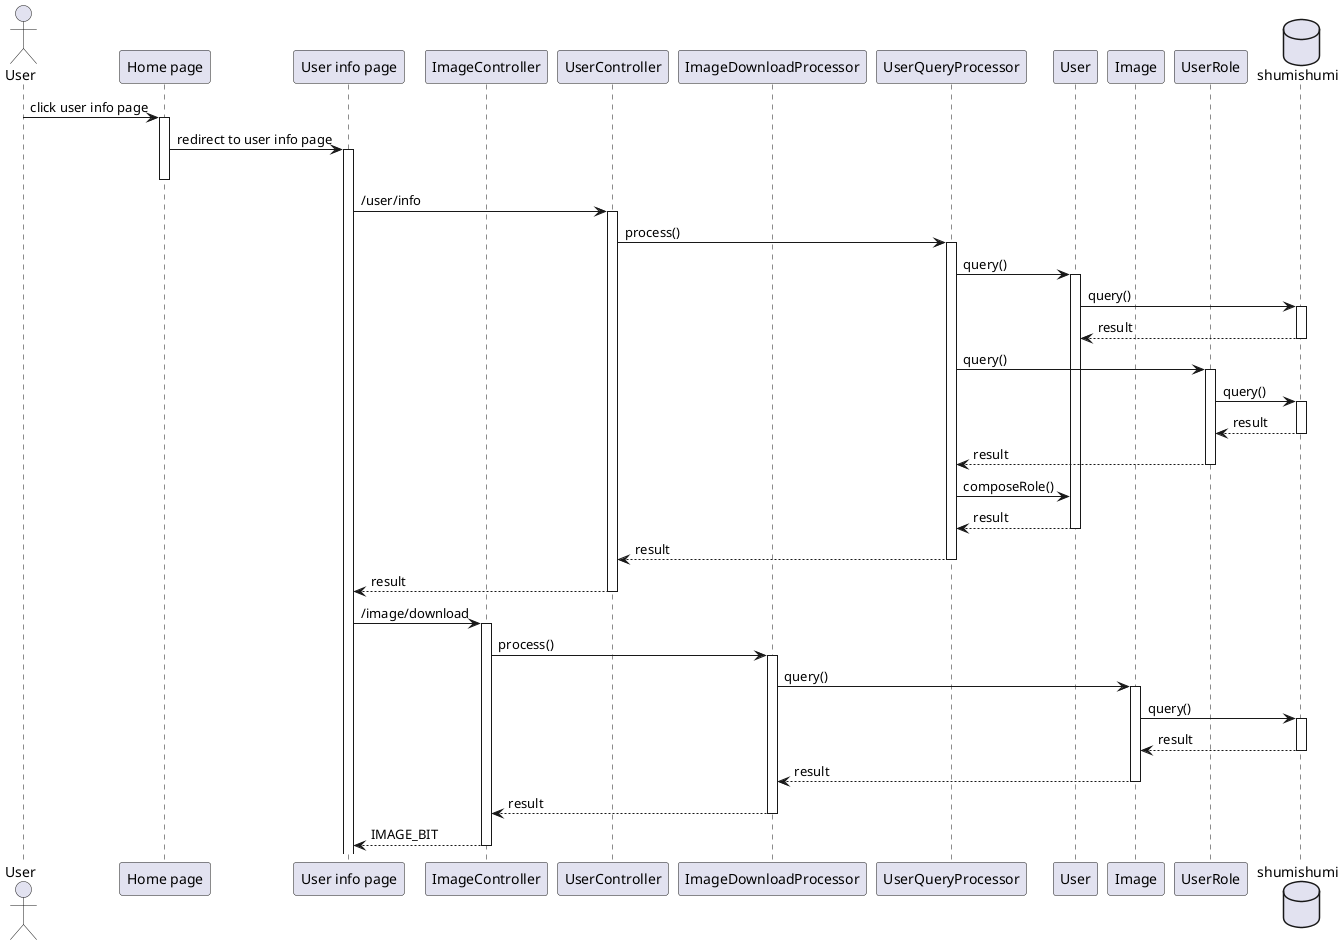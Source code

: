 @startuml template
'autonumber 1.1.1

actor User as u

' Box "front end"
participant "Home page" as home
participant "User info page" as uinfo
' end box

' Box "back end"
participant "ImageController" as ic
participant "UserController" as uc
participant "ImageDownloadProcessor" as downproc
participant "UserQueryProcessor" as queproc

participant "User" as um
participant "Image" as im
participant "UserRole" as urm
' end box

database shumishumi as db

u -> home++ : click user info page
home -> uinfo ++-- : redirect to user info page

uinfo -> uc++ : /user/info
uc -> queproc++ : process()
queproc -> um++ : query()
um -> db++ : query()
return result
queproc -> urm++ : query()
urm -> db++ : query()
return result
return result
queproc -> um : composeRole()
return result

return result
return result

'autonumber inc b
uinfo -> ic++ : /image/download
ic -> downproc++ : process()
downproc -> im++ : query()
im -> db++ : query()
return result
return result
return result
return IMAGE_BIT
@enduml